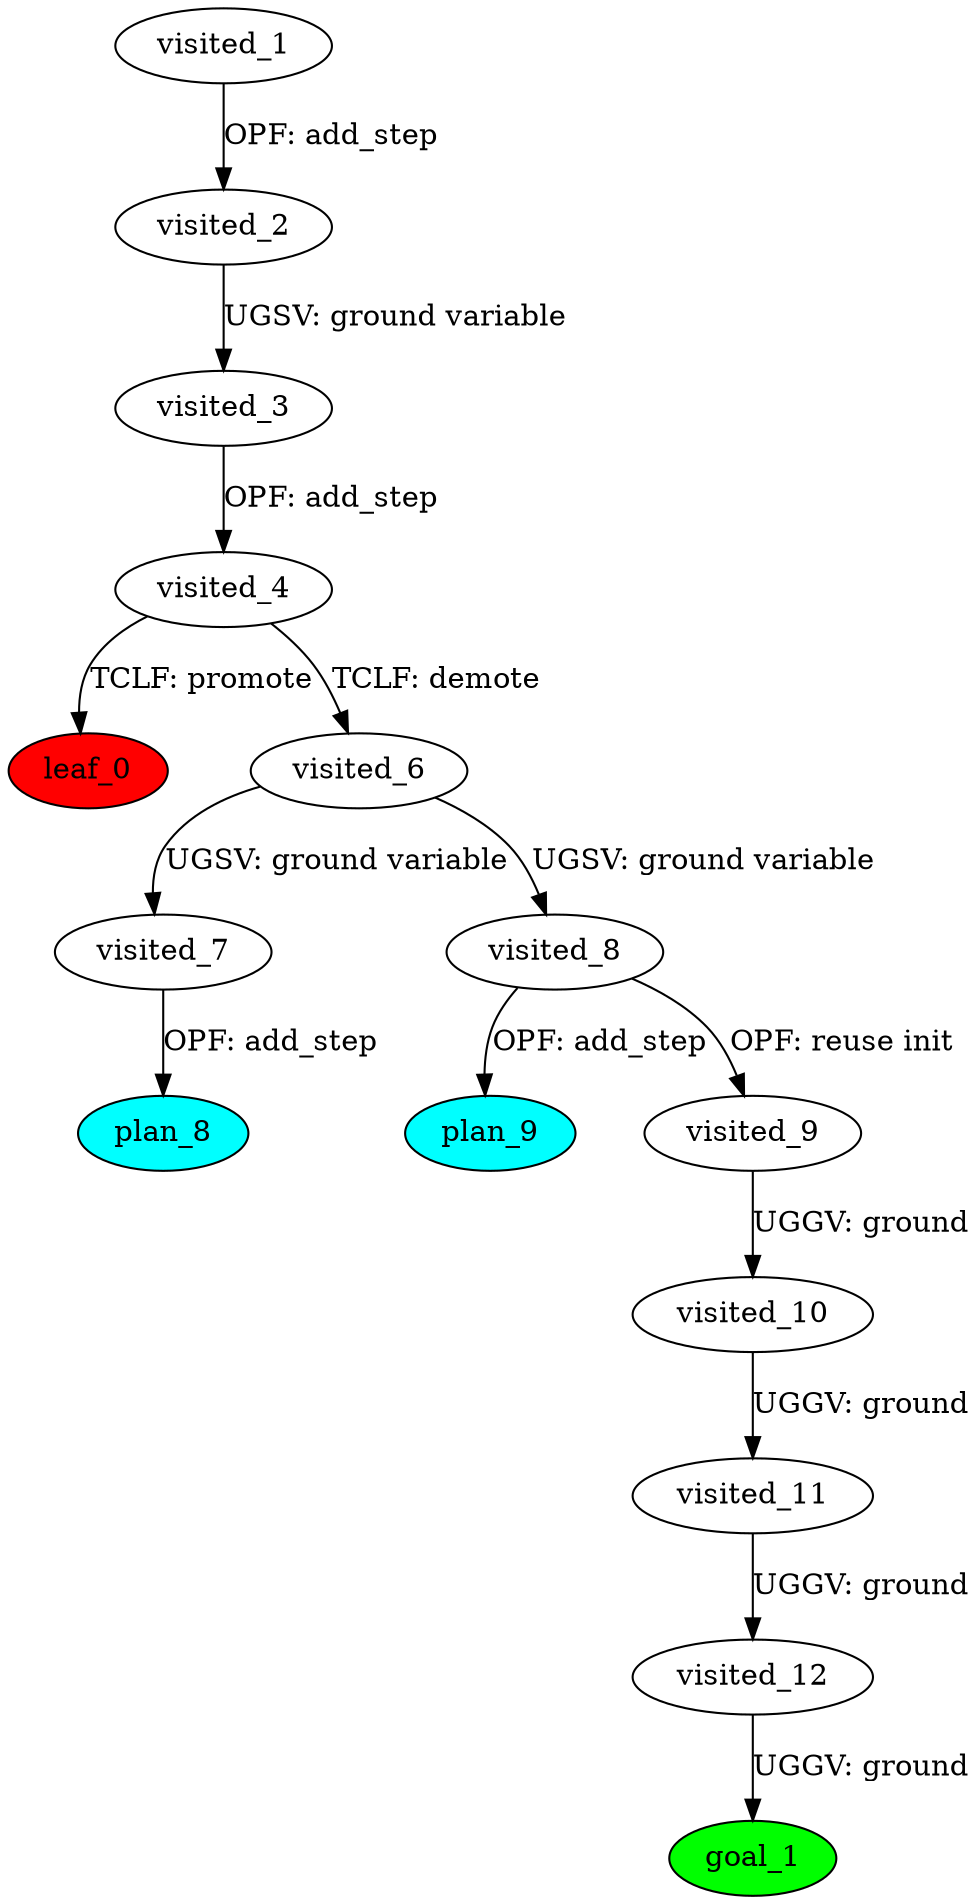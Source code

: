 digraph {
	"d59c4f54-a126-c044-91bf-fd694a3bc318" [label=plan_0 fillcolor=cyan style=filled]
	"d59c4f54-a126-c044-91bf-fd694a3bc318" [label=visited_1 fillcolor=white style=filled]
	"7e6a04ec-2f17-d1d1-41c4-ebcd7bb6e27c" [label=plan_1 fillcolor=cyan style=filled]
	"d59c4f54-a126-c044-91bf-fd694a3bc318" -> "7e6a04ec-2f17-d1d1-41c4-ebcd7bb6e27c" [label="OPF: add_step"]
	"7e6a04ec-2f17-d1d1-41c4-ebcd7bb6e27c" [label=visited_2 fillcolor=white style=filled]
	"43faa260-25a8-f2a9-51bc-cc715b705f3d" [label=plan_2 fillcolor=cyan style=filled]
	"7e6a04ec-2f17-d1d1-41c4-ebcd7bb6e27c" -> "43faa260-25a8-f2a9-51bc-cc715b705f3d" [label="UGSV: ground variable"]
	"43faa260-25a8-f2a9-51bc-cc715b705f3d" [label=visited_3 fillcolor=white style=filled]
	"3f001835-0832-d1e7-392c-5da2fa691598" [label=plan_3 fillcolor=cyan style=filled]
	"43faa260-25a8-f2a9-51bc-cc715b705f3d" -> "3f001835-0832-d1e7-392c-5da2fa691598" [label="OPF: add_step"]
	"3f001835-0832-d1e7-392c-5da2fa691598" [label=visited_4 fillcolor=white style=filled]
	"c5c0cef8-8127-19bf-69ca-a38a2eb9c72a" [label=plan_4 fillcolor=cyan style=filled]
	"3f001835-0832-d1e7-392c-5da2fa691598" -> "c5c0cef8-8127-19bf-69ca-a38a2eb9c72a" [label="TCLF: promote"]
	"125f283e-629b-e7bd-7dfa-6199d93b7175" [label=plan_5 fillcolor=cyan style=filled]
	"3f001835-0832-d1e7-392c-5da2fa691598" -> "125f283e-629b-e7bd-7dfa-6199d93b7175" [label="TCLF: demote"]
	"c5c0cef8-8127-19bf-69ca-a38a2eb9c72a" [label=visited_5 fillcolor=white style=filled]
	"c5c0cef8-8127-19bf-69ca-a38a2eb9c72a" [label=leaf_0 fillcolor=red style=filled]
	"125f283e-629b-e7bd-7dfa-6199d93b7175" [label=visited_6 fillcolor=white style=filled]
	"230cda1e-f385-3d17-b7fc-dd5bffcd8829" [label=plan_6 fillcolor=cyan style=filled]
	"125f283e-629b-e7bd-7dfa-6199d93b7175" -> "230cda1e-f385-3d17-b7fc-dd5bffcd8829" [label="UGSV: ground variable"]
	"c7332f4a-f830-cbf6-83d5-fd97c4c4ad00" [label=plan_7 fillcolor=cyan style=filled]
	"125f283e-629b-e7bd-7dfa-6199d93b7175" -> "c7332f4a-f830-cbf6-83d5-fd97c4c4ad00" [label="UGSV: ground variable"]
	"230cda1e-f385-3d17-b7fc-dd5bffcd8829" [label=visited_7 fillcolor=white style=filled]
	"1c041db0-458d-111f-44f6-f01c8aa2e010" [label=plan_8 fillcolor=cyan style=filled]
	"230cda1e-f385-3d17-b7fc-dd5bffcd8829" -> "1c041db0-458d-111f-44f6-f01c8aa2e010" [label="OPF: add_step"]
	"c7332f4a-f830-cbf6-83d5-fd97c4c4ad00" [label=visited_8 fillcolor=white style=filled]
	"453dc56c-d9c2-bee7-97fb-d9bd5fa03efc" [label=plan_9 fillcolor=cyan style=filled]
	"c7332f4a-f830-cbf6-83d5-fd97c4c4ad00" -> "453dc56c-d9c2-bee7-97fb-d9bd5fa03efc" [label="OPF: add_step"]
	"547213ee-39fd-7ae0-7d7b-3857276eec17" [label=plan_10 fillcolor=cyan style=filled]
	"c7332f4a-f830-cbf6-83d5-fd97c4c4ad00" -> "547213ee-39fd-7ae0-7d7b-3857276eec17" [label="OPF: reuse init"]
	"547213ee-39fd-7ae0-7d7b-3857276eec17" [label=visited_9 fillcolor=white style=filled]
	"6152d7b1-a63b-b53d-98ea-6265b6f26ca7" [label=plan_11 fillcolor=cyan style=filled]
	"547213ee-39fd-7ae0-7d7b-3857276eec17" -> "6152d7b1-a63b-b53d-98ea-6265b6f26ca7" [label="UGGV: ground"]
	"6152d7b1-a63b-b53d-98ea-6265b6f26ca7" [label=visited_10 fillcolor=white style=filled]
	"87af1a04-2795-8217-5b2d-a8bd52ce1d64" [label=plan_12 fillcolor=cyan style=filled]
	"6152d7b1-a63b-b53d-98ea-6265b6f26ca7" -> "87af1a04-2795-8217-5b2d-a8bd52ce1d64" [label="UGGV: ground"]
	"87af1a04-2795-8217-5b2d-a8bd52ce1d64" [label=visited_11 fillcolor=white style=filled]
	"c3c9fe49-0bd8-48e5-8271-05bc90a8bf34" [label=plan_13 fillcolor=cyan style=filled]
	"87af1a04-2795-8217-5b2d-a8bd52ce1d64" -> "c3c9fe49-0bd8-48e5-8271-05bc90a8bf34" [label="UGGV: ground"]
	"c3c9fe49-0bd8-48e5-8271-05bc90a8bf34" [label=visited_12 fillcolor=white style=filled]
	"e46b9e46-146e-79fc-fc8f-bdbc0d41c4f9" [label=plan_14 fillcolor=cyan style=filled]
	"c3c9fe49-0bd8-48e5-8271-05bc90a8bf34" -> "e46b9e46-146e-79fc-fc8f-bdbc0d41c4f9" [label="UGGV: ground"]
	"e46b9e46-146e-79fc-fc8f-bdbc0d41c4f9" [label=visited_13 fillcolor=white style=filled]
	"e46b9e46-146e-79fc-fc8f-bdbc0d41c4f9" [label=goal_1 fillcolor=green style=filled]
}
